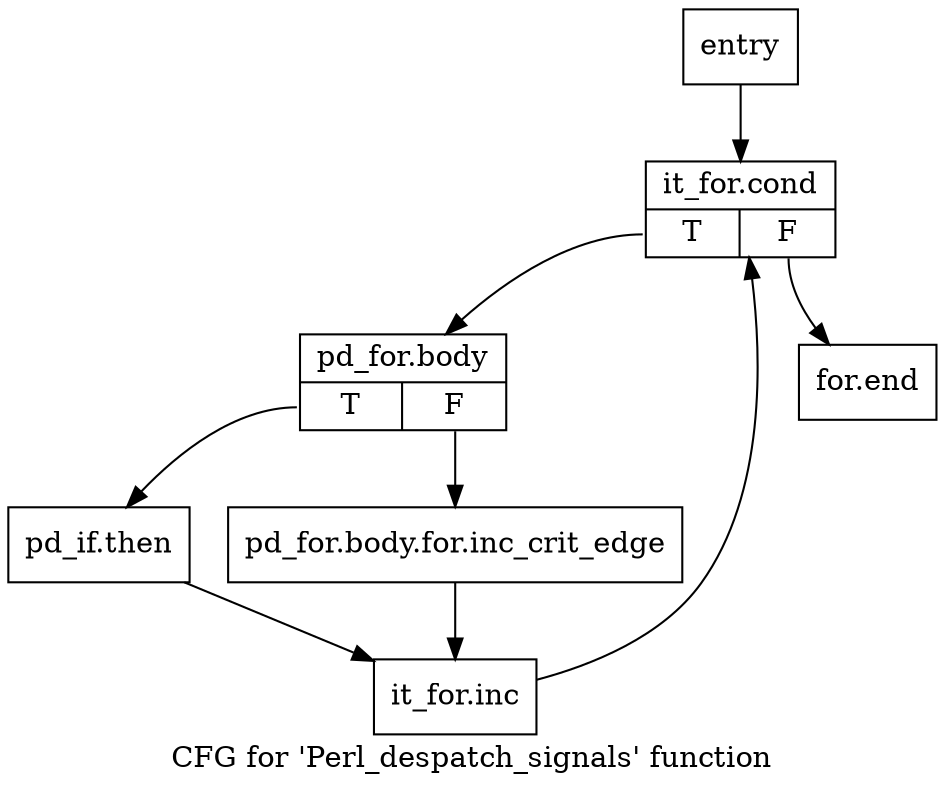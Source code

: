 digraph "CFG for 'Perl_despatch_signals' function" {
	label="CFG for 'Perl_despatch_signals' function";

	Node0x26bc7f0 [shape=record,label="{entry}"];
	Node0x26bc7f0 -> Node0x26bc840;
	Node0x26bc840 [shape=record,label="{it_for.cond|{<s0>T|<s1>F}}"];
	Node0x26bc840:s0 -> Node0x26c1420;
	Node0x26bc840:s1 -> Node0x26c1560;
	Node0x26c1420 [shape=record,label="{pd_for.body|{<s0>T|<s1>F}}"];
	Node0x26c1420:s0 -> Node0x26c14c0;
	Node0x26c1420:s1 -> Node0x26c1470;
	Node0x26c1470 [shape=record,label="{pd_for.body.for.inc_crit_edge}"];
	Node0x26c1470 -> Node0x26c1510;
	Node0x26c14c0 [shape=record,label="{pd_if.then}"];
	Node0x26c14c0 -> Node0x26c1510;
	Node0x26c1510 [shape=record,label="{it_for.inc}"];
	Node0x26c1510 -> Node0x26bc840;
	Node0x26c1560 [shape=record,label="{for.end}"];
}
